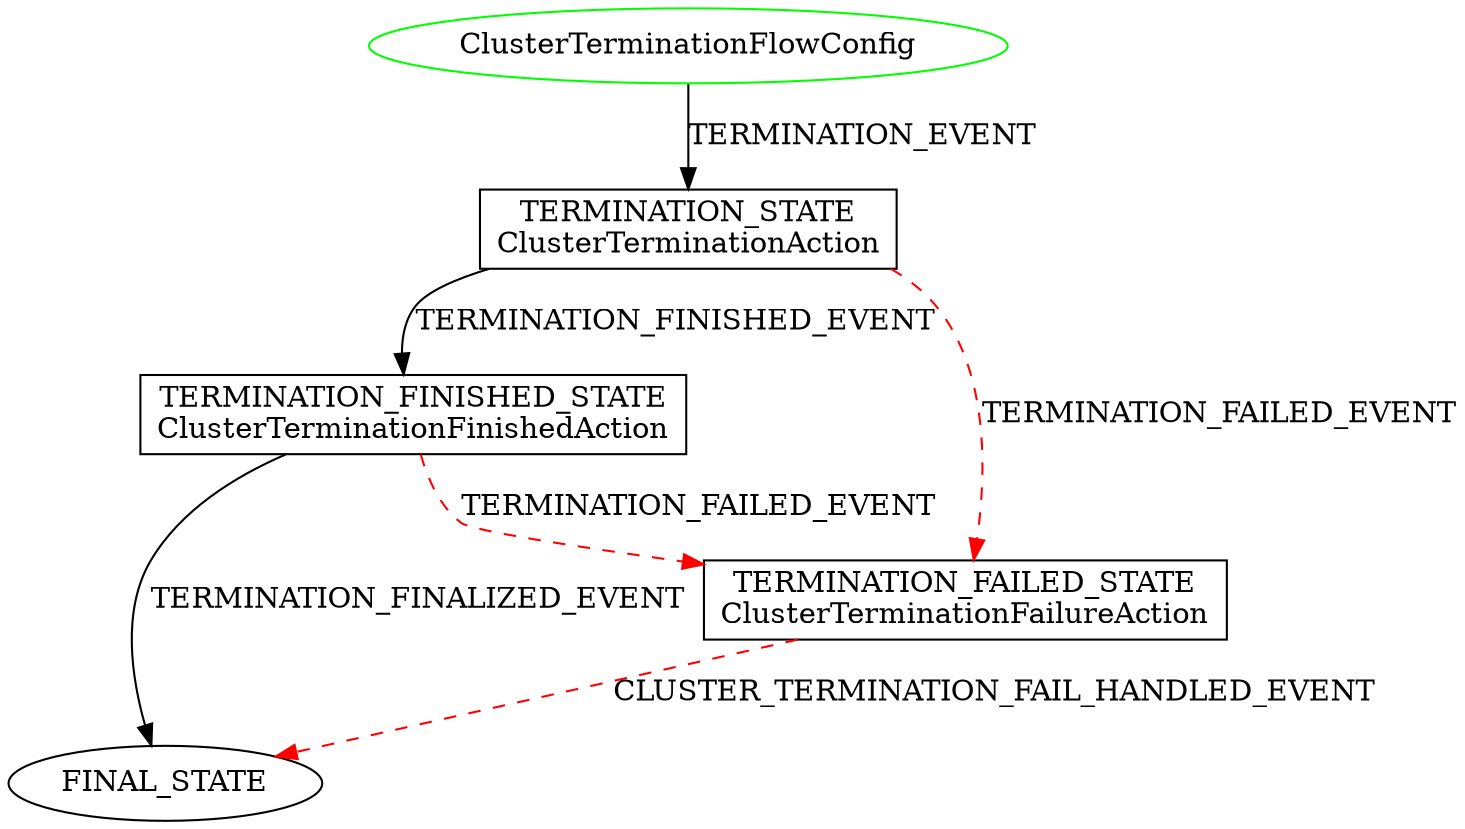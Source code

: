 digraph {
INIT_STATE [label="ClusterTerminationFlowConfig" shape=ellipse color=green];
TERMINATION_STATE [label="TERMINATION_STATE\nClusterTerminationAction" shape=rect color=black];
INIT_STATE -> TERMINATION_STATE [label="TERMINATION_EVENT" color=black style=solid];
TERMINATION_FINISHED_STATE [label="TERMINATION_FINISHED_STATE\nClusterTerminationFinishedAction" shape=rect color=black];
TERMINATION_STATE -> TERMINATION_FINISHED_STATE [label="TERMINATION_FINISHED_EVENT" color=black style=solid];
TERMINATION_FAILED_STATE [label="TERMINATION_FAILED_STATE\nClusterTerminationFailureAction" shape=rect color=black];
TERMINATION_STATE -> TERMINATION_FAILED_STATE [label="TERMINATION_FAILED_EVENT" color=red style=dashed];
TERMINATION_FAILED_STATE -> FINAL_STATE [label="CLUSTER_TERMINATION_FAIL_HANDLED_EVENT" color=red style=dashed];
TERMINATION_FINISHED_STATE -> FINAL_STATE [label="TERMINATION_FINALIZED_EVENT" color=black style=solid];
TERMINATION_FINISHED_STATE -> TERMINATION_FAILED_STATE [label="TERMINATION_FAILED_EVENT" color=red style=dashed];
}
